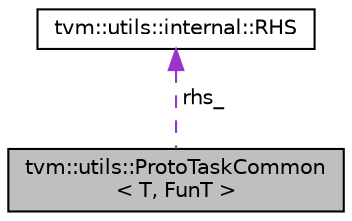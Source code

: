 digraph "tvm::utils::ProtoTaskCommon&lt; T, FunT &gt;"
{
 // LATEX_PDF_SIZE
  edge [fontname="Helvetica",fontsize="10",labelfontname="Helvetica",labelfontsize="10"];
  node [fontname="Helvetica",fontsize="10",shape=record];
  Node1 [label="tvm::utils::ProtoTaskCommon\l\< T, FunT \>",height=0.2,width=0.4,color="black", fillcolor="grey75", style="filled", fontcolor="black",tooltip=" "];
  Node2 -> Node1 [dir="back",color="darkorchid3",fontsize="10",style="dashed",label=" rhs_" ,fontname="Helvetica"];
  Node2 [label="tvm::utils::internal::RHS",height=0.2,width=0.4,color="black", fillcolor="white", style="filled",URL="$classtvm_1_1utils_1_1internal_1_1RHS.html",tooltip=" "];
}
